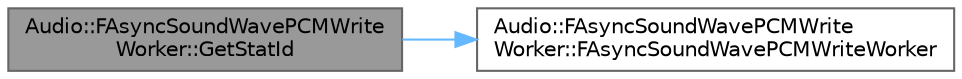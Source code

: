 digraph "Audio::FAsyncSoundWavePCMWriteWorker::GetStatId"
{
 // INTERACTIVE_SVG=YES
 // LATEX_PDF_SIZE
  bgcolor="transparent";
  edge [fontname=Helvetica,fontsize=10,labelfontname=Helvetica,labelfontsize=10];
  node [fontname=Helvetica,fontsize=10,shape=box,height=0.2,width=0.4];
  rankdir="LR";
  Node1 [id="Node000001",label="Audio::FAsyncSoundWavePCMWrite\lWorker::GetStatId",height=0.2,width=0.4,color="gray40", fillcolor="grey60", style="filled", fontcolor="black",tooltip=" "];
  Node1 -> Node2 [id="edge1_Node000001_Node000002",color="steelblue1",style="solid",tooltip=" "];
  Node2 [id="Node000002",label="Audio::FAsyncSoundWavePCMWrite\lWorker::FAsyncSoundWavePCMWriteWorker",height=0.2,width=0.4,color="grey40", fillcolor="white", style="filled",URL="$da/d79/classAudio_1_1FAsyncSoundWavePCMWriteWorker.html#a69e94103cd5578d80a90eb7d278aa2ee",tooltip=" "];
}
